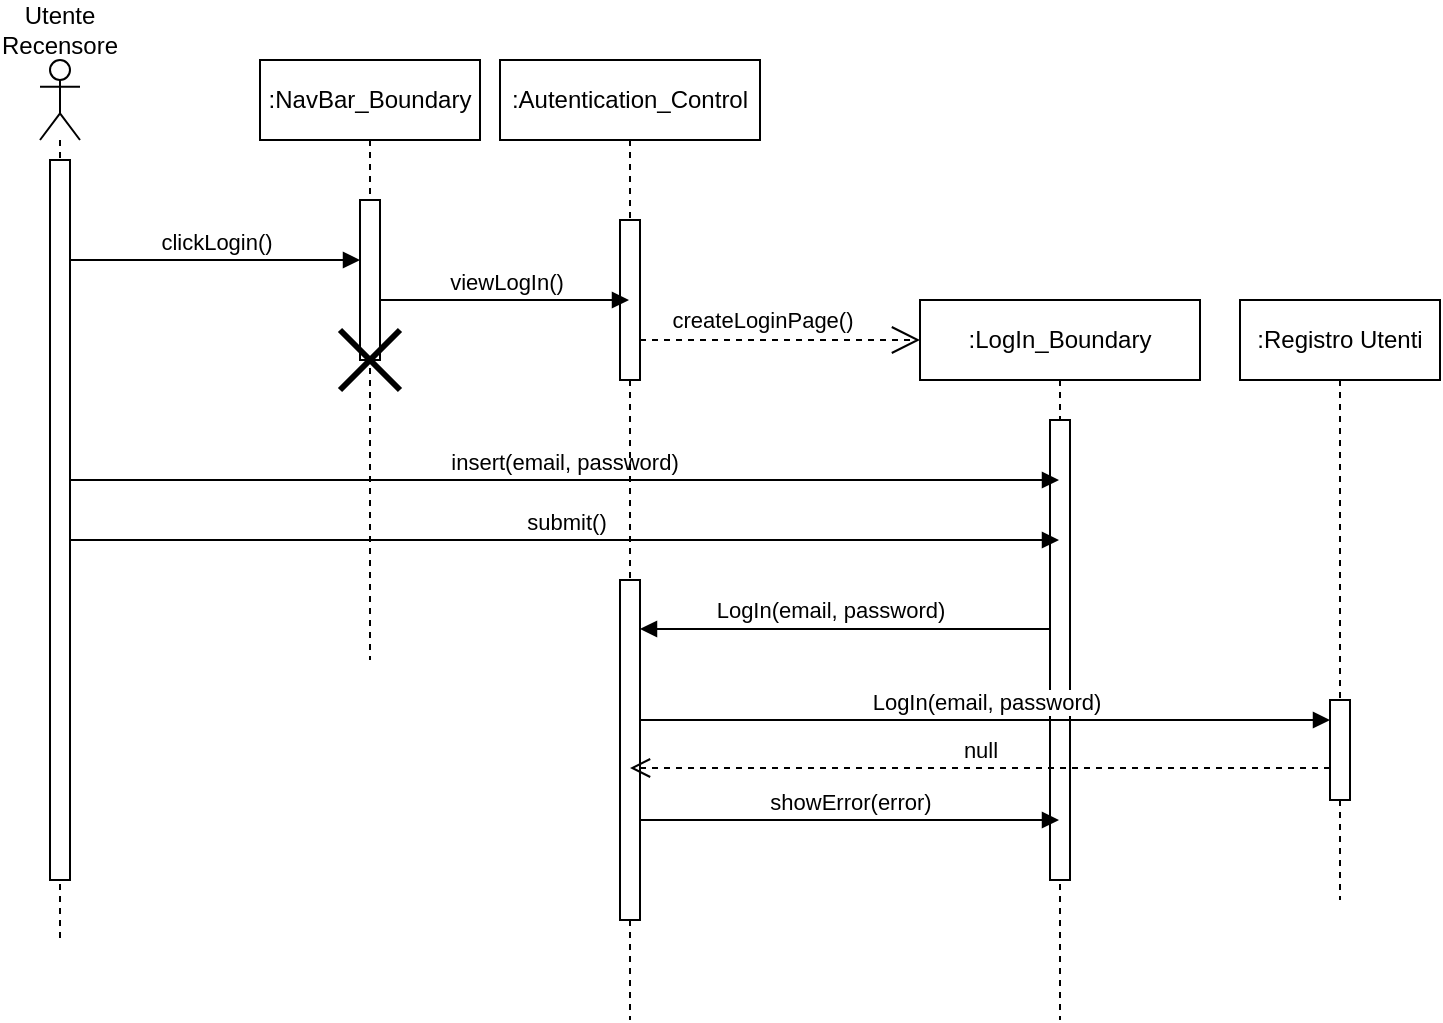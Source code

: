 <mxfile version="26.0.2">
  <diagram name="Page-1" id="zOEEpCLVx3BSE4MT3N1Z">
    <mxGraphModel dx="941" dy="744" grid="1" gridSize="10" guides="1" tooltips="1" connect="1" arrows="1" fold="1" page="1" pageScale="1" pageWidth="827" pageHeight="1169" math="0" shadow="0">
      <root>
        <mxCell id="0" />
        <mxCell id="1" parent="0" />
        <mxCell id="_eB5BenDUcCew26t4jTj-178" value=":LogIn_Boundary" style="shape=umlLifeline;perimeter=lifelinePerimeter;whiteSpace=wrap;html=1;container=1;dropTarget=0;collapsible=0;recursiveResize=0;outlineConnect=0;portConstraint=eastwest;newEdgeStyle={&quot;curved&quot;:0,&quot;rounded&quot;:0};" vertex="1" parent="1">
          <mxGeometry x="490" y="250" width="140" height="360" as="geometry" />
        </mxCell>
        <mxCell id="_eB5BenDUcCew26t4jTj-179" value="" style="html=1;points=[[0,0,0,0,5],[0,1,0,0,-5],[1,0,0,0,5],[1,1,0,0,-5]];perimeter=orthogonalPerimeter;outlineConnect=0;targetShapes=umlLifeline;portConstraint=eastwest;newEdgeStyle={&quot;curved&quot;:0,&quot;rounded&quot;:0};" vertex="1" parent="_eB5BenDUcCew26t4jTj-178">
          <mxGeometry x="65" y="60" width="10" height="230" as="geometry" />
        </mxCell>
        <mxCell id="_eB5BenDUcCew26t4jTj-180" value="" style="shape=umlLifeline;perimeter=lifelinePerimeter;whiteSpace=wrap;html=1;container=1;dropTarget=0;collapsible=0;recursiveResize=0;outlineConnect=0;portConstraint=eastwest;newEdgeStyle={&quot;curved&quot;:0,&quot;rounded&quot;:0};participant=umlActor;" vertex="1" parent="1">
          <mxGeometry x="50" y="130" width="20" height="440" as="geometry" />
        </mxCell>
        <mxCell id="_eB5BenDUcCew26t4jTj-181" value="" style="html=1;points=[[0,0,0,0,5],[0,1,0,0,-5],[1,0,0,0,5],[1,1,0,0,-5]];perimeter=orthogonalPerimeter;outlineConnect=0;targetShapes=umlLifeline;portConstraint=eastwest;newEdgeStyle={&quot;curved&quot;:0,&quot;rounded&quot;:0};" vertex="1" parent="_eB5BenDUcCew26t4jTj-180">
          <mxGeometry x="5" y="50" width="10" height="360" as="geometry" />
        </mxCell>
        <mxCell id="_eB5BenDUcCew26t4jTj-182" value="Utente Recensore" style="text;html=1;align=center;verticalAlign=middle;whiteSpace=wrap;rounded=0;" vertex="1" parent="1">
          <mxGeometry x="30" y="100" width="60" height="30" as="geometry" />
        </mxCell>
        <mxCell id="_eB5BenDUcCew26t4jTj-183" value="clickLogin()" style="html=1;verticalAlign=bottom;endArrow=block;curved=0;rounded=0;" edge="1" parent="1" target="_eB5BenDUcCew26t4jTj-189">
          <mxGeometry width="80" relative="1" as="geometry">
            <mxPoint x="65" y="230" as="sourcePoint" />
            <mxPoint x="175" y="230" as="targetPoint" />
          </mxGeometry>
        </mxCell>
        <mxCell id="_eB5BenDUcCew26t4jTj-184" value="insert(email, password)" style="html=1;verticalAlign=bottom;endArrow=block;curved=0;rounded=0;" edge="1" parent="1" target="_eB5BenDUcCew26t4jTj-178">
          <mxGeometry x="-0.001" width="80" relative="1" as="geometry">
            <mxPoint x="65" y="340" as="sourcePoint" />
            <mxPoint x="300" y="340" as="targetPoint" />
            <mxPoint as="offset" />
          </mxGeometry>
        </mxCell>
        <mxCell id="_eB5BenDUcCew26t4jTj-185" value="submit()" style="html=1;verticalAlign=bottom;endArrow=block;curved=0;rounded=0;" edge="1" parent="1" target="_eB5BenDUcCew26t4jTj-178">
          <mxGeometry width="80" relative="1" as="geometry">
            <mxPoint x="65" y="370" as="sourcePoint" />
            <mxPoint x="310" y="370" as="targetPoint" />
          </mxGeometry>
        </mxCell>
        <mxCell id="_eB5BenDUcCew26t4jTj-186" value="" style="html=1;verticalAlign=bottom;endArrow=block;curved=0;rounded=0;" edge="1" parent="1" target="_eB5BenDUcCew26t4jTj-193">
          <mxGeometry width="80" relative="1" as="geometry">
            <mxPoint x="555" y="414.5" as="sourcePoint" />
            <mxPoint x="360" y="415" as="targetPoint" />
          </mxGeometry>
        </mxCell>
        <mxCell id="_eB5BenDUcCew26t4jTj-187" value="LogIn(email, password)" style="edgeLabel;html=1;align=center;verticalAlign=middle;resizable=0;points=[];" vertex="1" connectable="0" parent="_eB5BenDUcCew26t4jTj-186">
          <mxGeometry x="-0.108" y="-1" relative="1" as="geometry">
            <mxPoint x="-19" y="-9" as="offset" />
          </mxGeometry>
        </mxCell>
        <mxCell id="_eB5BenDUcCew26t4jTj-188" value=":NavBar_Boundary" style="shape=umlLifeline;perimeter=lifelinePerimeter;whiteSpace=wrap;html=1;container=1;dropTarget=0;collapsible=0;recursiveResize=0;outlineConnect=0;portConstraint=eastwest;newEdgeStyle={&quot;curved&quot;:0,&quot;rounded&quot;:0};" vertex="1" parent="1">
          <mxGeometry x="160" y="130" width="110" height="300" as="geometry" />
        </mxCell>
        <mxCell id="_eB5BenDUcCew26t4jTj-189" value="" style="html=1;points=[[0,0,0,0,5],[0,1,0,0,-5],[1,0,0,0,5],[1,1,0,0,-5]];perimeter=orthogonalPerimeter;outlineConnect=0;targetShapes=umlLifeline;portConstraint=eastwest;newEdgeStyle={&quot;curved&quot;:0,&quot;rounded&quot;:0};" vertex="1" parent="_eB5BenDUcCew26t4jTj-188">
          <mxGeometry x="50" y="70" width="10" height="80" as="geometry" />
        </mxCell>
        <mxCell id="_eB5BenDUcCew26t4jTj-190" value="" style="shape=umlDestroy;whiteSpace=wrap;html=1;strokeWidth=3;targetShapes=umlLifeline;" vertex="1" parent="_eB5BenDUcCew26t4jTj-188">
          <mxGeometry x="40" y="135" width="30" height="30" as="geometry" />
        </mxCell>
        <mxCell id="_eB5BenDUcCew26t4jTj-191" value=":Autentication_Control" style="shape=umlLifeline;perimeter=lifelinePerimeter;whiteSpace=wrap;html=1;container=1;dropTarget=0;collapsible=0;recursiveResize=0;outlineConnect=0;portConstraint=eastwest;newEdgeStyle={&quot;curved&quot;:0,&quot;rounded&quot;:0};" vertex="1" parent="1">
          <mxGeometry x="280" y="130" width="130" height="480" as="geometry" />
        </mxCell>
        <mxCell id="_eB5BenDUcCew26t4jTj-192" value="" style="html=1;points=[[0,0,0,0,5],[0,1,0,0,-5],[1,0,0,0,5],[1,1,0,0,-5]];perimeter=orthogonalPerimeter;outlineConnect=0;targetShapes=umlLifeline;portConstraint=eastwest;newEdgeStyle={&quot;curved&quot;:0,&quot;rounded&quot;:0};" vertex="1" parent="_eB5BenDUcCew26t4jTj-191">
          <mxGeometry x="60" y="80" width="10" height="80" as="geometry" />
        </mxCell>
        <mxCell id="_eB5BenDUcCew26t4jTj-193" value="" style="html=1;points=[[0,0,0,0,5],[0,1,0,0,-5],[1,0,0,0,5],[1,1,0,0,-5]];perimeter=orthogonalPerimeter;outlineConnect=0;targetShapes=umlLifeline;portConstraint=eastwest;newEdgeStyle={&quot;curved&quot;:0,&quot;rounded&quot;:0};" vertex="1" parent="_eB5BenDUcCew26t4jTj-191">
          <mxGeometry x="60" y="260" width="10" height="170" as="geometry" />
        </mxCell>
        <mxCell id="_eB5BenDUcCew26t4jTj-194" value="viewLogIn()" style="html=1;verticalAlign=bottom;endArrow=block;curved=0;rounded=0;" edge="1" parent="1" target="_eB5BenDUcCew26t4jTj-191">
          <mxGeometry width="80" relative="1" as="geometry">
            <mxPoint x="220" y="250" as="sourcePoint" />
            <mxPoint x="300" y="250" as="targetPoint" />
            <Array as="points">
              <mxPoint x="290" y="250" />
            </Array>
          </mxGeometry>
        </mxCell>
        <mxCell id="_eB5BenDUcCew26t4jTj-195" value="createLoginPage()" style="endArrow=open;endSize=12;dashed=1;html=1;rounded=0;" edge="1" parent="1">
          <mxGeometry x="-0.126" y="10" width="160" relative="1" as="geometry">
            <mxPoint x="350" y="270" as="sourcePoint" />
            <mxPoint x="490" y="270" as="targetPoint" />
            <mxPoint as="offset" />
          </mxGeometry>
        </mxCell>
        <mxCell id="_eB5BenDUcCew26t4jTj-196" value="showError(error)" style="html=1;verticalAlign=bottom;endArrow=block;curved=0;rounded=0;" edge="1" parent="1">
          <mxGeometry width="80" relative="1" as="geometry">
            <mxPoint x="350" y="510" as="sourcePoint" />
            <mxPoint x="559.5" y="510" as="targetPoint" />
          </mxGeometry>
        </mxCell>
        <mxCell id="_eB5BenDUcCew26t4jTj-197" value="LogIn(email, password)" style="html=1;verticalAlign=bottom;endArrow=block;curved=0;rounded=0;" edge="1" parent="1" target="_eB5BenDUcCew26t4jTj-199">
          <mxGeometry width="80" relative="1" as="geometry">
            <mxPoint x="350" y="460" as="sourcePoint" />
            <mxPoint x="640" y="460" as="targetPoint" />
          </mxGeometry>
        </mxCell>
        <mxCell id="_eB5BenDUcCew26t4jTj-198" value=":Registro Utenti" style="shape=umlLifeline;perimeter=lifelinePerimeter;whiteSpace=wrap;html=1;container=1;dropTarget=0;collapsible=0;recursiveResize=0;outlineConnect=0;portConstraint=eastwest;newEdgeStyle={&quot;curved&quot;:0,&quot;rounded&quot;:0};" vertex="1" parent="1">
          <mxGeometry x="650" y="250" width="100" height="300" as="geometry" />
        </mxCell>
        <mxCell id="_eB5BenDUcCew26t4jTj-199" value="" style="html=1;points=[[0,0,0,0,5],[0,1,0,0,-5],[1,0,0,0,5],[1,1,0,0,-5]];perimeter=orthogonalPerimeter;outlineConnect=0;targetShapes=umlLifeline;portConstraint=eastwest;newEdgeStyle={&quot;curved&quot;:0,&quot;rounded&quot;:0};" vertex="1" parent="_eB5BenDUcCew26t4jTj-198">
          <mxGeometry x="45" y="200" width="10" height="50" as="geometry" />
        </mxCell>
        <mxCell id="_eB5BenDUcCew26t4jTj-200" value="null" style="html=1;verticalAlign=bottom;endArrow=open;dashed=1;endSize=8;curved=0;rounded=0;" edge="1" parent="1" source="_eB5BenDUcCew26t4jTj-199" target="_eB5BenDUcCew26t4jTj-191">
          <mxGeometry relative="1" as="geometry">
            <mxPoint x="690" y="484" as="sourcePoint" />
            <mxPoint x="630" y="484" as="targetPoint" />
            <Array as="points">
              <mxPoint x="670" y="484" />
            </Array>
          </mxGeometry>
        </mxCell>
      </root>
    </mxGraphModel>
  </diagram>
</mxfile>
